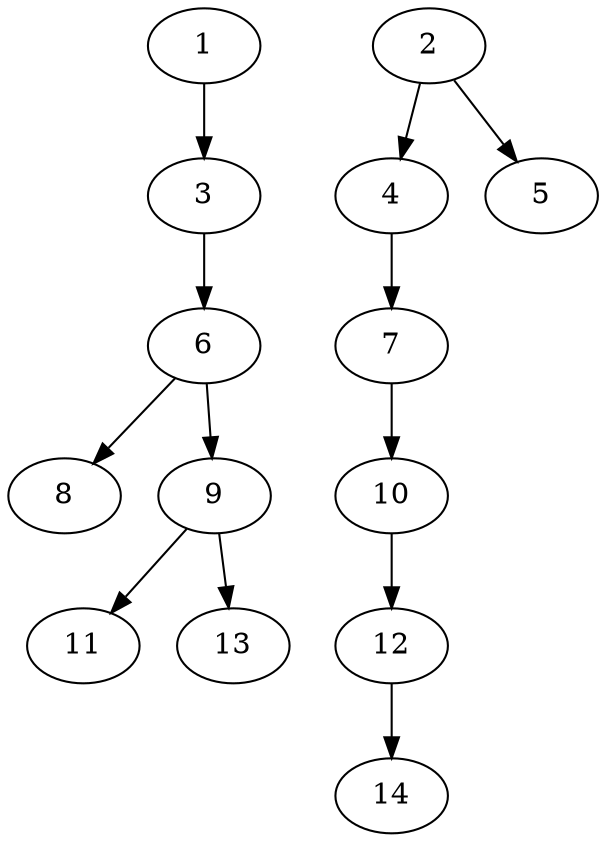 // DAG (tier=1-easy, mode=data, n=14, ccr=0.330, fat=0.442, density=0.228, regular=0.667, jump=0.099, mindata=1048576, maxdata=8388608)
// DAG automatically generated by daggen at Sun Aug 24 16:33:33 2025
// /home/ermia/Project/Environments/daggen/bin/daggen --dot --ccr 0.330 --fat 0.442 --regular 0.667 --density 0.228 --jump 0.099 --mindata 1048576 --maxdata 8388608 -n 14 
digraph G {
  1 [size="169094614037088256", alpha="0.13", expect_size="84547307018544128"]
  1 -> 3 [size ="247610644365312"]
  2 [size="199478076532938768384", alpha="0.02", expect_size="99739038266469384192"]
  2 -> 4 [size ="273119956697088"]
  2 -> 5 [size ="273119956697088"]
  3 [size="119341982189027852288", alpha="0.01", expect_size="59670991094513926144"]
  3 -> 6 [size ="193918310285312"]
  4 [size="462518997281602880", alpha="0.17", expect_size="231259498640801440"]
  4 -> 7 [size ="420490720051200"]
  5 [size="380215585428361472", alpha="0.17", expect_size="190107792714180736"]
  6 [size="9899923761381312", alpha="0.07", expect_size="4949961880690656"]
  6 -> 8 [size ="287668319551488"]
  6 -> 9 [size ="287668319551488"]
  7 [size="14557320188294938", alpha="0.04", expect_size="7278660094147469"]
  7 -> 10 [size ="418118421708800"]
  8 [size="3357785519356892", alpha="0.18", expect_size="1678892759678446"]
  9 [size="1108517595676926208", alpha="0.10", expect_size="554258797838463104"]
  9 -> 11 [size ="417171381420032"]
  9 -> 13 [size ="417171381420032"]
  10 [size="95700940174127760", alpha="0.01", expect_size="47850470087063880"]
  10 -> 12 [size ="192308368637952"]
  11 [size="238946484861547072", alpha="0.08", expect_size="119473242430773536"]
  12 [size="476830806326070016", alpha="0.07", expect_size="238415403163035008"]
  12 -> 14 [size ="261191054131200"]
  13 [size="682683675851848064", alpha="0.12", expect_size="341341837925924032"]
  14 [size="17082577511460000", alpha="0.14", expect_size="8541288755730000"]
}